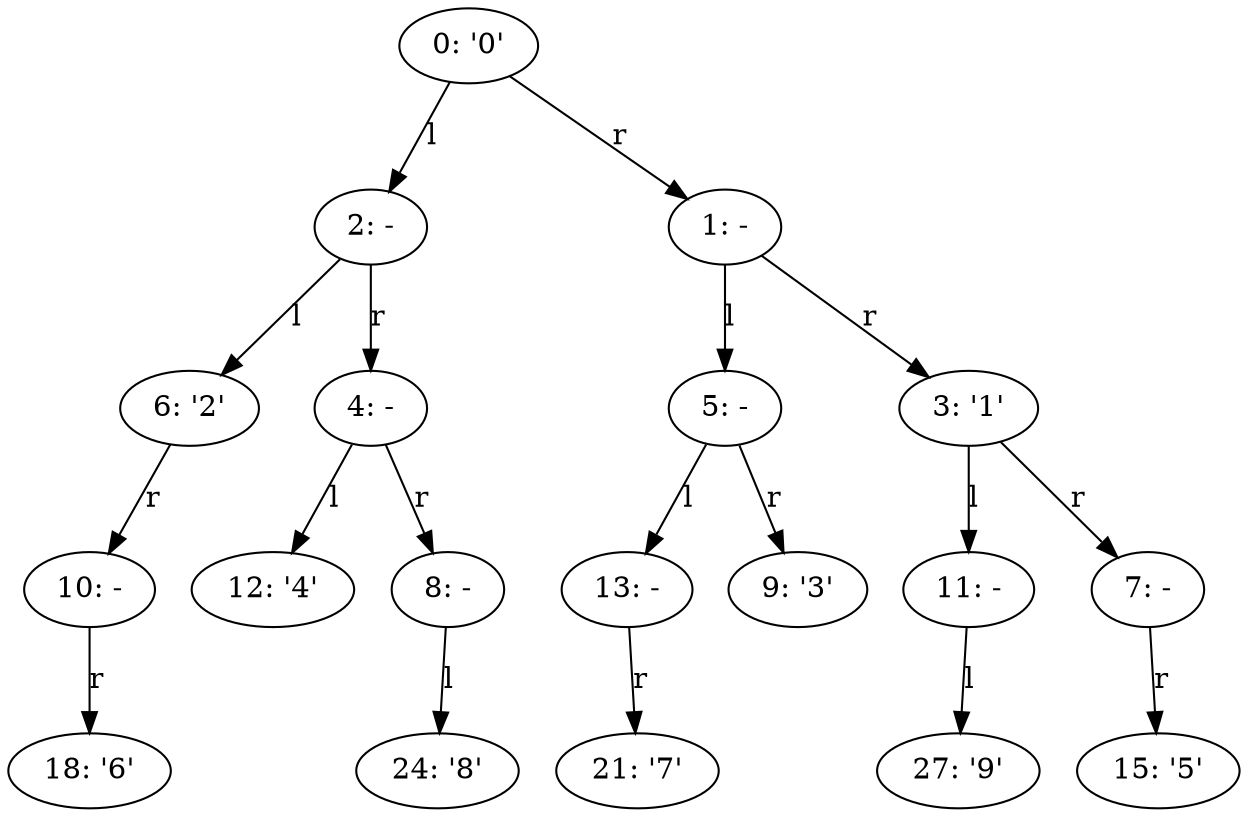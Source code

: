digraph G {
   node_0 [label="0: '0'"]
   node_2 [label="2: -"]
   node_6 [label="6: '2'"]
   node_10 [label="10: -"]
   node_18 [label="18: '6'"]
   node_10 -> node_18 [label="r"]
   node_6 -> node_10 [label="r"]
   node_2 -> node_6 [label="l"]
   node_4 [label="4: -"]
   node_12 [label="12: '4'"]
   node_4 -> node_12 [label="l"]
   node_8 [label="8: -"]
   node_24 [label="24: '8'"]
   node_8 -> node_24 [label="l"]
   node_4 -> node_8 [label="r"]
   node_2 -> node_4 [label="r"]
   node_0 -> node_2 [label="l"]
   node_1 [label="1: -"]
   node_5 [label="5: -"]
   node_13 [label="13: -"]
   node_21 [label="21: '7'"]
   node_13 -> node_21 [label="r"]
   node_5 -> node_13 [label="l"]
   node_9 [label="9: '3'"]
   node_5 -> node_9 [label="r"]
   node_1 -> node_5 [label="l"]
   node_3 [label="3: '1'"]
   node_11 [label="11: -"]
   node_27 [label="27: '9'"]
   node_11 -> node_27 [label="l"]
   node_3 -> node_11 [label="l"]
   node_7 [label="7: -"]
   node_15 [label="15: '5'"]
   node_7 -> node_15 [label="r"]
   node_3 -> node_7 [label="r"]
   node_1 -> node_3 [label="r"]
   node_0 -> node_1 [label="r"]
}